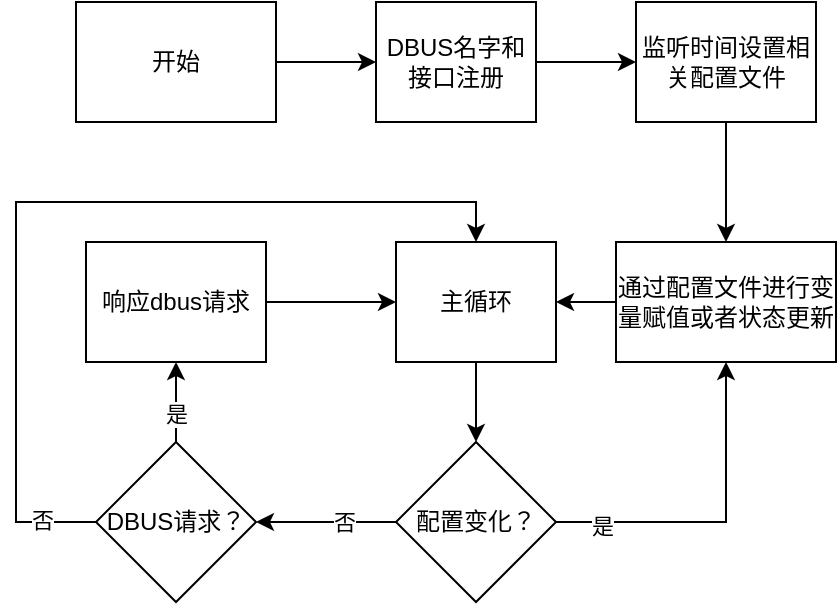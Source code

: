 <mxfile version="13.7.9" type="device" pages="4"><diagram id="Cf1OQeXGhnnuZFV1oUbG" name="总体设计"><mxGraphModel dx="981" dy="567" grid="1" gridSize="10" guides="1" tooltips="1" connect="1" arrows="1" fold="1" page="1" pageScale="1" pageWidth="827" pageHeight="1169" math="0" shadow="0"><root><mxCell id="rbDgEaX5nVCiwb664TXm-0"/><mxCell id="rbDgEaX5nVCiwb664TXm-1" parent="rbDgEaX5nVCiwb664TXm-0"/><mxCell id="rbDgEaX5nVCiwb664TXm-9" value="" style="edgeStyle=orthogonalEdgeStyle;rounded=0;orthogonalLoop=1;jettySize=auto;html=1;" edge="1" parent="rbDgEaX5nVCiwb664TXm-1" source="rbDgEaX5nVCiwb664TXm-2" target="rbDgEaX5nVCiwb664TXm-8"><mxGeometry relative="1" as="geometry"/></mxCell><mxCell id="rbDgEaX5nVCiwb664TXm-2" value="开始" style="rounded=0;whiteSpace=wrap;html=1;" vertex="1" parent="rbDgEaX5nVCiwb664TXm-1"><mxGeometry x="100" y="240" width="100" height="60" as="geometry"/></mxCell><mxCell id="rbDgEaX5nVCiwb664TXm-6" value="" style="edgeStyle=orthogonalEdgeStyle;rounded=0;orthogonalLoop=1;jettySize=auto;html=1;" edge="1" parent="rbDgEaX5nVCiwb664TXm-1" source="rbDgEaX5nVCiwb664TXm-3" target="rbDgEaX5nVCiwb664TXm-5"><mxGeometry relative="1" as="geometry"/></mxCell><mxCell id="rbDgEaX5nVCiwb664TXm-3" value="监听时间设置相关配置文件" style="whiteSpace=wrap;html=1;rounded=0;" vertex="1" parent="rbDgEaX5nVCiwb664TXm-1"><mxGeometry x="380" y="240" width="90" height="60" as="geometry"/></mxCell><mxCell id="rbDgEaX5nVCiwb664TXm-12" style="edgeStyle=orthogonalEdgeStyle;rounded=0;orthogonalLoop=1;jettySize=auto;html=1;entryX=1;entryY=0.5;entryDx=0;entryDy=0;" edge="1" parent="rbDgEaX5nVCiwb664TXm-1" source="rbDgEaX5nVCiwb664TXm-5" target="rbDgEaX5nVCiwb664TXm-11"><mxGeometry relative="1" as="geometry"/></mxCell><mxCell id="rbDgEaX5nVCiwb664TXm-5" value="通过配置文件进行变量赋值或者状态更新" style="whiteSpace=wrap;html=1;rounded=0;" vertex="1" parent="rbDgEaX5nVCiwb664TXm-1"><mxGeometry x="370" y="360" width="110" height="60" as="geometry"/></mxCell><mxCell id="rbDgEaX5nVCiwb664TXm-10" style="edgeStyle=orthogonalEdgeStyle;rounded=0;orthogonalLoop=1;jettySize=auto;html=1;entryX=0;entryY=0.5;entryDx=0;entryDy=0;" edge="1" parent="rbDgEaX5nVCiwb664TXm-1" source="rbDgEaX5nVCiwb664TXm-8" target="rbDgEaX5nVCiwb664TXm-3"><mxGeometry relative="1" as="geometry"/></mxCell><mxCell id="rbDgEaX5nVCiwb664TXm-8" value="DBUS名字和接口注册" style="whiteSpace=wrap;html=1;rounded=0;" vertex="1" parent="rbDgEaX5nVCiwb664TXm-1"><mxGeometry x="250" y="240" width="80" height="60" as="geometry"/></mxCell><mxCell id="rbDgEaX5nVCiwb664TXm-14" value="" style="edgeStyle=orthogonalEdgeStyle;rounded=0;orthogonalLoop=1;jettySize=auto;html=1;" edge="1" parent="rbDgEaX5nVCiwb664TXm-1" source="rbDgEaX5nVCiwb664TXm-11" target="rbDgEaX5nVCiwb664TXm-13"><mxGeometry relative="1" as="geometry"/></mxCell><mxCell id="rbDgEaX5nVCiwb664TXm-11" value="主循环" style="rounded=0;whiteSpace=wrap;html=1;" vertex="1" parent="rbDgEaX5nVCiwb664TXm-1"><mxGeometry x="260" y="360" width="80" height="60" as="geometry"/></mxCell><mxCell id="rbDgEaX5nVCiwb664TXm-15" style="edgeStyle=orthogonalEdgeStyle;rounded=0;orthogonalLoop=1;jettySize=auto;html=1;entryX=0.5;entryY=1;entryDx=0;entryDy=0;" edge="1" parent="rbDgEaX5nVCiwb664TXm-1" source="rbDgEaX5nVCiwb664TXm-13" target="rbDgEaX5nVCiwb664TXm-5"><mxGeometry relative="1" as="geometry"/></mxCell><mxCell id="rbDgEaX5nVCiwb664TXm-16" value="是" style="edgeLabel;html=1;align=center;verticalAlign=middle;resizable=0;points=[];" vertex="1" connectable="0" parent="rbDgEaX5nVCiwb664TXm-15"><mxGeometry x="-0.724" y="-2" relative="1" as="geometry"><mxPoint as="offset"/></mxGeometry></mxCell><mxCell id="rbDgEaX5nVCiwb664TXm-18" value="" style="edgeStyle=orthogonalEdgeStyle;rounded=0;orthogonalLoop=1;jettySize=auto;html=1;" edge="1" parent="rbDgEaX5nVCiwb664TXm-1" source="rbDgEaX5nVCiwb664TXm-13" target="rbDgEaX5nVCiwb664TXm-17"><mxGeometry relative="1" as="geometry"/></mxCell><mxCell id="rbDgEaX5nVCiwb664TXm-22" value="否" style="edgeLabel;html=1;align=center;verticalAlign=middle;resizable=0;points=[];" vertex="1" connectable="0" parent="rbDgEaX5nVCiwb664TXm-18"><mxGeometry x="-0.237" relative="1" as="geometry"><mxPoint as="offset"/></mxGeometry></mxCell><mxCell id="rbDgEaX5nVCiwb664TXm-13" value="配置变化？" style="rhombus;whiteSpace=wrap;html=1;rounded=0;" vertex="1" parent="rbDgEaX5nVCiwb664TXm-1"><mxGeometry x="260" y="460" width="80" height="80" as="geometry"/></mxCell><mxCell id="rbDgEaX5nVCiwb664TXm-20" value="" style="edgeStyle=orthogonalEdgeStyle;rounded=0;orthogonalLoop=1;jettySize=auto;html=1;" edge="1" parent="rbDgEaX5nVCiwb664TXm-1" source="rbDgEaX5nVCiwb664TXm-17" target="rbDgEaX5nVCiwb664TXm-19"><mxGeometry relative="1" as="geometry"/></mxCell><mxCell id="rbDgEaX5nVCiwb664TXm-23" value="是" style="edgeLabel;html=1;align=center;verticalAlign=middle;resizable=0;points=[];" vertex="1" connectable="0" parent="rbDgEaX5nVCiwb664TXm-20"><mxGeometry x="-0.267" relative="1" as="geometry"><mxPoint as="offset"/></mxGeometry></mxCell><mxCell id="8I7MQHr6i8fmYo_3hfUW-0" style="edgeStyle=orthogonalEdgeStyle;rounded=0;orthogonalLoop=1;jettySize=auto;html=1;entryX=0.5;entryY=0;entryDx=0;entryDy=0;" edge="1" parent="rbDgEaX5nVCiwb664TXm-1" source="rbDgEaX5nVCiwb664TXm-17" target="rbDgEaX5nVCiwb664TXm-11"><mxGeometry relative="1" as="geometry"><Array as="points"><mxPoint x="70" y="500"/><mxPoint x="70" y="340"/><mxPoint x="300" y="340"/></Array></mxGeometry></mxCell><mxCell id="8I7MQHr6i8fmYo_3hfUW-1" value="否" style="edgeLabel;html=1;align=center;verticalAlign=middle;resizable=0;points=[];" vertex="1" connectable="0" parent="8I7MQHr6i8fmYo_3hfUW-0"><mxGeometry x="-0.877" y="-1" relative="1" as="geometry"><mxPoint as="offset"/></mxGeometry></mxCell><mxCell id="rbDgEaX5nVCiwb664TXm-17" value="DBUS请求？" style="rhombus;whiteSpace=wrap;html=1;rounded=0;" vertex="1" parent="rbDgEaX5nVCiwb664TXm-1"><mxGeometry x="110" y="460" width="80" height="80" as="geometry"/></mxCell><mxCell id="rbDgEaX5nVCiwb664TXm-21" style="edgeStyle=orthogonalEdgeStyle;rounded=0;orthogonalLoop=1;jettySize=auto;html=1;entryX=0;entryY=0.5;entryDx=0;entryDy=0;" edge="1" parent="rbDgEaX5nVCiwb664TXm-1" source="rbDgEaX5nVCiwb664TXm-19" target="rbDgEaX5nVCiwb664TXm-11"><mxGeometry relative="1" as="geometry"/></mxCell><mxCell id="rbDgEaX5nVCiwb664TXm-19" value="响应dbus请求" style="whiteSpace=wrap;html=1;rounded=0;" vertex="1" parent="rbDgEaX5nVCiwb664TXm-1"><mxGeometry x="105" y="360" width="90" height="60" as="geometry"/></mxCell></root></mxGraphModel></diagram><diagram id="6NWzXVrSLb5uokwiU7Tn" name="时区设置"><mxGraphModel dx="981" dy="567" grid="1" gridSize="10" guides="1" tooltips="1" connect="1" arrows="1" fold="1" page="1" pageScale="1" pageWidth="827" pageHeight="1169" math="0" shadow="0"><root><mxCell id="GCLmhmd_dwYF0vUulWa2-0"/><mxCell id="GCLmhmd_dwYF0vUulWa2-1" parent="GCLmhmd_dwYF0vUulWa2-0"/><mxCell id="vCTMMl2yLfDMTXb6_Xgx-2" value="" style="edgeStyle=orthogonalEdgeStyle;rounded=0;orthogonalLoop=1;jettySize=auto;html=1;" edge="1" parent="GCLmhmd_dwYF0vUulWa2-1" source="vCTMMl2yLfDMTXb6_Xgx-0" target="vCTMMl2yLfDMTXb6_Xgx-1"><mxGeometry relative="1" as="geometry"/></mxCell><mxCell id="vCTMMl2yLfDMTXb6_Xgx-0" value="开始" style="rounded=0;whiteSpace=wrap;html=1;" vertex="1" parent="GCLmhmd_dwYF0vUulWa2-1"><mxGeometry x="169.97" y="270" width="80" height="60" as="geometry"/></mxCell><mxCell id="vCTMMl2yLfDMTXb6_Xgx-4" value="" style="edgeStyle=orthogonalEdgeStyle;rounded=0;orthogonalLoop=1;jettySize=auto;html=1;" edge="1" parent="GCLmhmd_dwYF0vUulWa2-1" source="vCTMMl2yLfDMTXb6_Xgx-1" target="vCTMMl2yLfDMTXb6_Xgx-3"><mxGeometry relative="1" as="geometry"/></mxCell><mxCell id="vCTMMl2yLfDMTXb6_Xgx-1" value="监控/etc/localtime变化" style="whiteSpace=wrap;html=1;rounded=0;" vertex="1" parent="GCLmhmd_dwYF0vUulWa2-1"><mxGeometry x="309.97" y="270" width="90" height="60" as="geometry"/></mxCell><mxCell id="vCTMMl2yLfDMTXb6_Xgx-6" value="" style="edgeStyle=orthogonalEdgeStyle;rounded=0;orthogonalLoop=1;jettySize=auto;html=1;" edge="1" parent="GCLmhmd_dwYF0vUulWa2-1" source="vCTMMl2yLfDMTXb6_Xgx-3" target="vCTMMl2yLfDMTXb6_Xgx-5"><mxGeometry relative="1" as="geometry"><Array as="points"><mxPoint x="511" y="350"/><mxPoint x="352" y="350"/></Array></mxGeometry></mxCell><mxCell id="vCTMMl2yLfDMTXb6_Xgx-3" value="通过/etc/localtime读取时区信息" style="whiteSpace=wrap;html=1;rounded=0;" vertex="1" parent="GCLmhmd_dwYF0vUulWa2-1"><mxGeometry x="460" y="270" width="102.5" height="60" as="geometry"/></mxCell><mxCell id="vCTMMl2yLfDMTXb6_Xgx-13" style="edgeStyle=orthogonalEdgeStyle;rounded=0;orthogonalLoop=1;jettySize=auto;html=1;" edge="1" parent="GCLmhmd_dwYF0vUulWa2-1" source="vCTMMl2yLfDMTXb6_Xgx-5" target="vCTMMl2yLfDMTXb6_Xgx-7"><mxGeometry relative="1" as="geometry"/></mxCell><mxCell id="vCTMMl2yLfDMTXb6_Xgx-5" value="主循环" style="whiteSpace=wrap;html=1;rounded=0;" vertex="1" parent="GCLmhmd_dwYF0vUulWa2-1"><mxGeometry x="309.97" y="380" width="85" height="60" as="geometry"/></mxCell><mxCell id="vCTMMl2yLfDMTXb6_Xgx-9" style="edgeStyle=orthogonalEdgeStyle;rounded=0;orthogonalLoop=1;jettySize=auto;html=1;entryX=0.5;entryY=1;entryDx=0;entryDy=0;" edge="1" parent="GCLmhmd_dwYF0vUulWa2-1" source="vCTMMl2yLfDMTXb6_Xgx-7" target="vCTMMl2yLfDMTXb6_Xgx-3"><mxGeometry relative="1" as="geometry"><mxPoint x="380" y="460" as="targetPoint"/></mxGeometry></mxCell><mxCell id="vCTMMl2yLfDMTXb6_Xgx-12" value="是" style="edgeLabel;html=1;align=center;verticalAlign=middle;resizable=0;points=[];" vertex="1" connectable="0" parent="vCTMMl2yLfDMTXb6_Xgx-9"><mxGeometry x="-0.721" y="1" relative="1" as="geometry"><mxPoint as="offset"/></mxGeometry></mxCell><mxCell id="vCTMMl2yLfDMTXb6_Xgx-15" value="" style="edgeStyle=orthogonalEdgeStyle;rounded=0;orthogonalLoop=1;jettySize=auto;html=1;" edge="1" parent="GCLmhmd_dwYF0vUulWa2-1" source="vCTMMl2yLfDMTXb6_Xgx-7" target="vCTMMl2yLfDMTXb6_Xgx-14"><mxGeometry relative="1" as="geometry"/></mxCell><mxCell id="vCTMMl2yLfDMTXb6_Xgx-20" value="否" style="edgeLabel;html=1;align=center;verticalAlign=middle;resizable=0;points=[];" vertex="1" connectable="0" parent="vCTMMl2yLfDMTXb6_Xgx-15"><mxGeometry x="0.329" relative="1" as="geometry"><mxPoint as="offset"/></mxGeometry></mxCell><mxCell id="vCTMMl2yLfDMTXb6_Xgx-7" value="/etc/localtime变化？" style="rhombus;whiteSpace=wrap;html=1;rounded=0;" vertex="1" parent="GCLmhmd_dwYF0vUulWa2-1"><mxGeometry x="471.25" y="370" width="80" height="80" as="geometry"/></mxCell><mxCell id="vCTMMl2yLfDMTXb6_Xgx-17" value="" style="edgeStyle=orthogonalEdgeStyle;rounded=0;orthogonalLoop=1;jettySize=auto;html=1;exitX=1;exitY=0.5;exitDx=0;exitDy=0;" edge="1" parent="GCLmhmd_dwYF0vUulWa2-1" source="vCTMMl2yLfDMTXb6_Xgx-14" target="vCTMMl2yLfDMTXb6_Xgx-16"><mxGeometry relative="1" as="geometry"><Array as="points"><mxPoint x="551" y="510"/><mxPoint x="590" y="510"/><mxPoint x="590" y="560"/><mxPoint x="210" y="560"/></Array></mxGeometry></mxCell><mxCell id="vCTMMl2yLfDMTXb6_Xgx-22" value="是" style="edgeLabel;html=1;align=center;verticalAlign=middle;resizable=0;points=[];" vertex="1" connectable="0" parent="vCTMMl2yLfDMTXb6_Xgx-17"><mxGeometry x="-0.931" relative="1" as="geometry"><mxPoint y="-1" as="offset"/></mxGeometry></mxCell><mxCell id="vCTMMl2yLfDMTXb6_Xgx-19" style="edgeStyle=orthogonalEdgeStyle;rounded=0;orthogonalLoop=1;jettySize=auto;html=1;entryX=0.55;entryY=1.014;entryDx=0;entryDy=0;entryPerimeter=0;" edge="1" parent="GCLmhmd_dwYF0vUulWa2-1" source="vCTMMl2yLfDMTXb6_Xgx-14" target="vCTMMl2yLfDMTXb6_Xgx-5"><mxGeometry relative="1" as="geometry"/></mxCell><mxCell id="vCTMMl2yLfDMTXb6_Xgx-21" value="否" style="edgeLabel;html=1;align=center;verticalAlign=middle;resizable=0;points=[];" vertex="1" connectable="0" parent="vCTMMl2yLfDMTXb6_Xgx-19"><mxGeometry x="-0.871" relative="1" as="geometry"><mxPoint y="1" as="offset"/></mxGeometry></mxCell><mxCell id="vCTMMl2yLfDMTXb6_Xgx-14" value="设置时区请求？" style="rhombus;whiteSpace=wrap;html=1;rounded=0;" vertex="1" parent="GCLmhmd_dwYF0vUulWa2-1"><mxGeometry x="471.25" y="474" width="80" height="80" as="geometry"/></mxCell><mxCell id="vCTMMl2yLfDMTXb6_Xgx-18" style="edgeStyle=orthogonalEdgeStyle;rounded=0;orthogonalLoop=1;jettySize=auto;html=1;entryX=0;entryY=0.5;entryDx=0;entryDy=0;" edge="1" parent="GCLmhmd_dwYF0vUulWa2-1" source="vCTMMl2yLfDMTXb6_Xgx-16" target="vCTMMl2yLfDMTXb6_Xgx-5"><mxGeometry relative="1" as="geometry"/></mxCell><mxCell id="vCTMMl2yLfDMTXb6_Xgx-16" value="修改/etc/localtime配置" style="whiteSpace=wrap;html=1;rounded=0;" vertex="1" parent="GCLmhmd_dwYF0vUulWa2-1"><mxGeometry x="159.35" y="380" width="101.25" height="60" as="geometry"/></mxCell></root></mxGraphModel></diagram><diagram id="Bx5oJ_JDjVuCs6K8ylOJ" name="自动同步"><mxGraphModel dx="981" dy="567" grid="1" gridSize="10" guides="1" tooltips="1" connect="1" arrows="1" fold="1" page="1" pageScale="1" pageWidth="827" pageHeight="1169" math="0" shadow="0"><root><mxCell id="0"/><mxCell id="1" parent="0"/><mxCell id="CUz1Kg7qdCsIHRf2_-Bs-3" value="" style="edgeStyle=orthogonalEdgeStyle;rounded=0;orthogonalLoop=1;jettySize=auto;html=1;" edge="1" parent="1" source="CUz1Kg7qdCsIHRf2_-Bs-1" target="CUz1Kg7qdCsIHRf2_-Bs-2"><mxGeometry relative="1" as="geometry"/></mxCell><mxCell id="CUz1Kg7qdCsIHRf2_-Bs-1" value="开始" style="rounded=0;whiteSpace=wrap;html=1;" vertex="1" parent="1"><mxGeometry x="90" y="320" width="70" height="60" as="geometry"/></mxCell><mxCell id="CUz1Kg7qdCsIHRf2_-Bs-20" style="edgeStyle=orthogonalEdgeStyle;rounded=0;orthogonalLoop=1;jettySize=auto;html=1;entryX=0;entryY=0.118;entryDx=0;entryDy=0;entryPerimeter=0;" edge="1" parent="1" source="CUz1Kg7qdCsIHRf2_-Bs-2" target="CUz1Kg7qdCsIHRf2_-Bs-15"><mxGeometry relative="1" as="geometry"/></mxCell><mxCell id="CUz1Kg7qdCsIHRf2_-Bs-22" value="第一次初始化" style="edgeLabel;html=1;align=center;verticalAlign=middle;resizable=0;points=[];" vertex="1" connectable="0" parent="CUz1Kg7qdCsIHRf2_-Bs-20"><mxGeometry x="-0.189" y="2" relative="1" as="geometry"><mxPoint as="offset"/></mxGeometry></mxCell><mxCell id="CUz1Kg7qdCsIHRf2_-Bs-2" value="监听ntp-units相关配置" style="whiteSpace=wrap;html=1;rounded=0;" vertex="1" parent="1"><mxGeometry x="235" y="320" width="75" height="60" as="geometry"/></mxCell><mxCell id="CUz1Kg7qdCsIHRf2_-Bs-14" value="" style="edgeStyle=orthogonalEdgeStyle;rounded=0;orthogonalLoop=1;jettySize=auto;html=1;" edge="1" parent="1" source="CUz1Kg7qdCsIHRf2_-Bs-11" target="CUz1Kg7qdCsIHRf2_-Bs-13"><mxGeometry relative="1" as="geometry"/></mxCell><mxCell id="CUz1Kg7qdCsIHRf2_-Bs-11" value="进入主循环" style="whiteSpace=wrap;html=1;rounded=0;" vertex="1" parent="1"><mxGeometry x="241.25" y="410" width="62.5" height="40" as="geometry"/></mxCell><mxCell id="CUz1Kg7qdCsIHRf2_-Bs-29" style="edgeStyle=orthogonalEdgeStyle;rounded=0;orthogonalLoop=1;jettySize=auto;html=1;" edge="1" parent="1" source="CUz1Kg7qdCsIHRf2_-Bs-13" target="CUz1Kg7qdCsIHRf2_-Bs-15"><mxGeometry relative="1" as="geometry"><Array as="points"><mxPoint x="410" y="530"/><mxPoint x="410" y="530"/></Array></mxGeometry></mxCell><mxCell id="CUz1Kg7qdCsIHRf2_-Bs-33" value="是" style="edgeLabel;html=1;align=center;verticalAlign=middle;resizable=0;points=[];" vertex="1" connectable="0" parent="CUz1Kg7qdCsIHRf2_-Bs-29"><mxGeometry x="-0.819" relative="1" as="geometry"><mxPoint as="offset"/></mxGeometry></mxCell><mxCell id="CUz1Kg7qdCsIHRf2_-Bs-34" value="重新初始化" style="edgeLabel;html=1;align=center;verticalAlign=middle;resizable=0;points=[];" vertex="1" connectable="0" parent="CUz1Kg7qdCsIHRf2_-Bs-29"><mxGeometry x="0.314" y="31" relative="1" as="geometry"><mxPoint x="-31" y="30" as="offset"/></mxGeometry></mxCell><mxCell id="CUz1Kg7qdCsIHRf2_-Bs-36" value="" style="edgeStyle=orthogonalEdgeStyle;rounded=0;orthogonalLoop=1;jettySize=auto;html=1;" edge="1" parent="1" source="CUz1Kg7qdCsIHRf2_-Bs-13" target="CUz1Kg7qdCsIHRf2_-Bs-35"><mxGeometry relative="1" as="geometry"/></mxCell><mxCell id="CUz1Kg7qdCsIHRf2_-Bs-45" value="否" style="edgeLabel;html=1;align=center;verticalAlign=middle;resizable=0;points=[];" vertex="1" connectable="0" parent="CUz1Kg7qdCsIHRf2_-Bs-36"><mxGeometry x="-0.685" y="1" relative="1" as="geometry"><mxPoint as="offset"/></mxGeometry></mxCell><mxCell id="CUz1Kg7qdCsIHRf2_-Bs-13" value="ntp-units配置变化" style="rhombus;whiteSpace=wrap;html=1;rounded=0;" vertex="1" parent="1"><mxGeometry x="232.5" y="490" width="80" height="80" as="geometry"/></mxCell><mxCell id="CUz1Kg7qdCsIHRf2_-Bs-18" value="" style="group" vertex="1" connectable="0" parent="1"><mxGeometry x="460" y="320" width="140" height="254" as="geometry"/></mxCell><mxCell id="CUz1Kg7qdCsIHRf2_-Bs-15" value="" style="rounded=0;whiteSpace=wrap;html=1;" vertex="1" parent="CUz1Kg7qdCsIHRf2_-Bs-18"><mxGeometry x="1" width="140" height="254" as="geometry"/></mxCell><mxCell id="CUz1Kg7qdCsIHRf2_-Bs-4" value="调用systemd的LoadUnit加载所有ntp服务，返回成功则放入ntp队列" style="whiteSpace=wrap;html=1;rounded=0;" vertex="1" parent="CUz1Kg7qdCsIHRf2_-Bs-18"><mxGeometry x="10" y="40" width="120" height="60" as="geometry"/></mxCell><mxCell id="CUz1Kg7qdCsIHRf2_-Bs-7" value="只开启队列中第一个ntp服务，其它关闭" style="whiteSpace=wrap;html=1;rounded=0;" vertex="1" parent="CUz1Kg7qdCsIHRf2_-Bs-18"><mxGeometry x="10" y="120" width="120" height="40" as="geometry"/></mxCell><mxCell id="CUz1Kg7qdCsIHRf2_-Bs-8" value="" style="edgeStyle=orthogonalEdgeStyle;rounded=0;orthogonalLoop=1;jettySize=auto;html=1;" edge="1" parent="CUz1Kg7qdCsIHRf2_-Bs-18" source="CUz1Kg7qdCsIHRf2_-Bs-4" target="CUz1Kg7qdCsIHRf2_-Bs-7"><mxGeometry relative="1" as="geometry"/></mxCell><mxCell id="CUz1Kg7qdCsIHRf2_-Bs-9" value="通过dbus监听第一个ntp服务状态变化" style="whiteSpace=wrap;html=1;rounded=0;" vertex="1" parent="CUz1Kg7qdCsIHRf2_-Bs-18"><mxGeometry x="10" y="180" width="120" height="60" as="geometry"/></mxCell><mxCell id="CUz1Kg7qdCsIHRf2_-Bs-10" value="" style="edgeStyle=orthogonalEdgeStyle;rounded=0;orthogonalLoop=1;jettySize=auto;html=1;" edge="1" parent="CUz1Kg7qdCsIHRf2_-Bs-18" source="CUz1Kg7qdCsIHRf2_-Bs-7" target="CUz1Kg7qdCsIHRf2_-Bs-9"><mxGeometry relative="1" as="geometry"/></mxCell><mxCell id="CUz1Kg7qdCsIHRf2_-Bs-17" value="ntp-units初始化" style="text;html=1;strokeColor=none;fillColor=none;align=center;verticalAlign=middle;whiteSpace=wrap;rounded=0;" vertex="1" parent="CUz1Kg7qdCsIHRf2_-Bs-18"><mxGeometry x="20" y="10" width="100" height="20" as="geometry"/></mxCell><mxCell id="CUz1Kg7qdCsIHRf2_-Bs-21" style="edgeStyle=orthogonalEdgeStyle;rounded=0;orthogonalLoop=1;jettySize=auto;html=1;entryX=1;entryY=0.5;entryDx=0;entryDy=0;" edge="1" parent="1" source="CUz1Kg7qdCsIHRf2_-Bs-15" target="CUz1Kg7qdCsIHRf2_-Bs-11"><mxGeometry relative="1" as="geometry"><Array as="points"><mxPoint x="370" y="430"/><mxPoint x="370" y="430"/></Array></mxGeometry></mxCell><mxCell id="CUz1Kg7qdCsIHRf2_-Bs-32" value="初始化返回" style="edgeLabel;html=1;align=center;verticalAlign=middle;resizable=0;points=[];" vertex="1" connectable="0" parent="CUz1Kg7qdCsIHRf2_-Bs-21"><mxGeometry x="0.157" y="3" relative="1" as="geometry"><mxPoint x="4" y="-3" as="offset"/></mxGeometry></mxCell><mxCell id="CUz1Kg7qdCsIHRf2_-Bs-40" value="" style="edgeStyle=orthogonalEdgeStyle;rounded=0;orthogonalLoop=1;jettySize=auto;html=1;" edge="1" parent="1" source="CUz1Kg7qdCsIHRf2_-Bs-35" target="CUz1Kg7qdCsIHRf2_-Bs-39"><mxGeometry relative="1" as="geometry"/></mxCell><mxCell id="CUz1Kg7qdCsIHRf2_-Bs-44" value="是" style="edgeLabel;html=1;align=center;verticalAlign=middle;resizable=0;points=[];" vertex="1" connectable="0" parent="CUz1Kg7qdCsIHRf2_-Bs-40"><mxGeometry x="-0.697" relative="1" as="geometry"><mxPoint as="offset"/></mxGeometry></mxCell><mxCell id="CUz1Kg7qdCsIHRf2_-Bs-46" style="edgeStyle=orthogonalEdgeStyle;rounded=0;orthogonalLoop=1;jettySize=auto;html=1;entryX=0.5;entryY=0;entryDx=0;entryDy=0;" edge="1" parent="1" source="CUz1Kg7qdCsIHRf2_-Bs-35" target="CUz1Kg7qdCsIHRf2_-Bs-11"><mxGeometry relative="1" as="geometry"><Array as="points"><mxPoint x="90" y="530"/><mxPoint x="90" y="390"/><mxPoint x="273" y="390"/></Array></mxGeometry></mxCell><mxCell id="CUz1Kg7qdCsIHRf2_-Bs-47" value="否" style="edgeLabel;html=1;align=center;verticalAlign=middle;resizable=0;points=[];" vertex="1" connectable="0" parent="CUz1Kg7qdCsIHRf2_-Bs-46"><mxGeometry x="-0.661" relative="1" as="geometry"><mxPoint as="offset"/></mxGeometry></mxCell><mxCell id="CUz1Kg7qdCsIHRf2_-Bs-35" value="第一个ntp服务状态变化" style="rhombus;whiteSpace=wrap;html=1;rounded=0;" vertex="1" parent="1"><mxGeometry x="110" y="490" width="80" height="80" as="geometry"/></mxCell><mxCell id="CUz1Kg7qdCsIHRf2_-Bs-43" style="edgeStyle=orthogonalEdgeStyle;rounded=0;orthogonalLoop=1;jettySize=auto;html=1;entryX=0;entryY=0.5;entryDx=0;entryDy=0;" edge="1" parent="1" source="CUz1Kg7qdCsIHRf2_-Bs-39" target="CUz1Kg7qdCsIHRf2_-Bs-11"><mxGeometry relative="1" as="geometry"/></mxCell><mxCell id="CUz1Kg7qdCsIHRf2_-Bs-39" value="设置自动同步开启或关闭" style="whiteSpace=wrap;html=1;rounded=0;" vertex="1" parent="1"><mxGeometry x="112.5" y="410" width="75" height="40" as="geometry"/></mxCell></root></mxGraphModel></diagram><diagram id="HumOsLSNT5q8T217ZRrJ" name="硬件时钟同步"><mxGraphModel dx="677" dy="391" grid="1" gridSize="10" guides="1" tooltips="1" connect="1" arrows="1" fold="1" page="1" pageScale="1" pageWidth="827" pageHeight="1169" math="0" shadow="0"><root><mxCell id="n30SIT2P4LmItJh_VhTj-0"/><mxCell id="n30SIT2P4LmItJh_VhTj-1" parent="n30SIT2P4LmItJh_VhTj-0"/><mxCell id="n30SIT2P4LmItJh_VhTj-4" value="" style="edgeStyle=orthogonalEdgeStyle;rounded=0;orthogonalLoop=1;jettySize=auto;html=1;" edge="1" parent="n30SIT2P4LmItJh_VhTj-1" source="n30SIT2P4LmItJh_VhTj-2" target="n30SIT2P4LmItJh_VhTj-3"><mxGeometry relative="1" as="geometry"/></mxCell><mxCell id="n30SIT2P4LmItJh_VhTj-2" value="开始" style="rounded=0;whiteSpace=wrap;html=1;" vertex="1" parent="n30SIT2P4LmItJh_VhTj-1"><mxGeometry x="70" y="270" width="80" height="60" as="geometry"/></mxCell><mxCell id="n30SIT2P4LmItJh_VhTj-6" value="" style="edgeStyle=orthogonalEdgeStyle;rounded=0;orthogonalLoop=1;jettySize=auto;html=1;" edge="1" parent="n30SIT2P4LmItJh_VhTj-1" source="n30SIT2P4LmItJh_VhTj-3" target="n30SIT2P4LmItJh_VhTj-5"><mxGeometry relative="1" as="geometry"/></mxCell><mxCell id="n30SIT2P4LmItJh_VhTj-3" value="监听/etc/adjtime文件" style="whiteSpace=wrap;html=1;rounded=0;" vertex="1" parent="n30SIT2P4LmItJh_VhTj-1"><mxGeometry x="210" y="270" width="120" height="60" as="geometry"/></mxCell><mxCell id="n30SIT2P4LmItJh_VhTj-8" style="edgeStyle=orthogonalEdgeStyle;rounded=0;orthogonalLoop=1;jettySize=auto;html=1;exitX=0;exitY=0.5;exitDx=0;exitDy=0;entryX=1;entryY=0.5;entryDx=0;entryDy=0;" edge="1" parent="n30SIT2P4LmItJh_VhTj-1" source="n30SIT2P4LmItJh_VhTj-5" target="n30SIT2P4LmItJh_VhTj-7"><mxGeometry relative="1" as="geometry"/></mxCell><mxCell id="n30SIT2P4LmItJh_VhTj-5" value="读取/etc/adjtime文件更新rtc相关变量" style="whiteSpace=wrap;html=1;rounded=0;" vertex="1" parent="n30SIT2P4LmItJh_VhTj-1"><mxGeometry x="360" y="390" width="120" height="60" as="geometry"/></mxCell><mxCell id="n30SIT2P4LmItJh_VhTj-10" value="" style="edgeStyle=orthogonalEdgeStyle;rounded=0;orthogonalLoop=1;jettySize=auto;html=1;" edge="1" parent="n30SIT2P4LmItJh_VhTj-1" source="n30SIT2P4LmItJh_VhTj-7" target="n30SIT2P4LmItJh_VhTj-9"><mxGeometry relative="1" as="geometry"/></mxCell><mxCell id="n30SIT2P4LmItJh_VhTj-7" value="主循环" style="rounded=0;whiteSpace=wrap;html=1;" vertex="1" parent="n30SIT2P4LmItJh_VhTj-1"><mxGeometry x="220" y="390" width="100" height="60" as="geometry"/></mxCell><mxCell id="n30SIT2P4LmItJh_VhTj-13" style="edgeStyle=orthogonalEdgeStyle;rounded=0;orthogonalLoop=1;jettySize=auto;html=1;entryX=0.5;entryY=1;entryDx=0;entryDy=0;" edge="1" parent="n30SIT2P4LmItJh_VhTj-1" source="n30SIT2P4LmItJh_VhTj-9" target="n30SIT2P4LmItJh_VhTj-5"><mxGeometry relative="1" as="geometry"/></mxCell><mxCell id="n30SIT2P4LmItJh_VhTj-14" value="是" style="edgeLabel;html=1;align=center;verticalAlign=middle;resizable=0;points=[];" vertex="1" connectable="0" parent="n30SIT2P4LmItJh_VhTj-13"><mxGeometry x="-0.789" y="2" relative="1" as="geometry"><mxPoint as="offset"/></mxGeometry></mxCell><mxCell id="n30SIT2P4LmItJh_VhTj-16" value="" style="edgeStyle=orthogonalEdgeStyle;rounded=0;orthogonalLoop=1;jettySize=auto;html=1;" edge="1" parent="n30SIT2P4LmItJh_VhTj-1" source="n30SIT2P4LmItJh_VhTj-9" target="n30SIT2P4LmItJh_VhTj-15"><mxGeometry relative="1" as="geometry"/></mxCell><mxCell id="n30SIT2P4LmItJh_VhTj-20" value="否" style="edgeLabel;html=1;align=center;verticalAlign=middle;resizable=0;points=[];" vertex="1" connectable="0" parent="n30SIT2P4LmItJh_VhTj-16"><mxGeometry x="-0.306" relative="1" as="geometry"><mxPoint as="offset"/></mxGeometry></mxCell><mxCell id="n30SIT2P4LmItJh_VhTj-9" value="/etc/adjtime文件变化" style="rhombus;whiteSpace=wrap;html=1;rounded=0;" vertex="1" parent="n30SIT2P4LmItJh_VhTj-1"><mxGeometry x="220" y="490" width="100" height="80" as="geometry"/></mxCell><mxCell id="n30SIT2P4LmItJh_VhTj-18" value="" style="edgeStyle=orthogonalEdgeStyle;rounded=0;orthogonalLoop=1;jettySize=auto;html=1;" edge="1" parent="n30SIT2P4LmItJh_VhTj-1" source="n30SIT2P4LmItJh_VhTj-15" target="n30SIT2P4LmItJh_VhTj-17"><mxGeometry relative="1" as="geometry"><Array as="points"><mxPoint x="110" y="470"/><mxPoint x="110" y="470"/></Array></mxGeometry></mxCell><mxCell id="n30SIT2P4LmItJh_VhTj-21" value="是" style="edgeLabel;html=1;align=center;verticalAlign=middle;resizable=0;points=[];" vertex="1" connectable="0" parent="n30SIT2P4LmItJh_VhTj-18"><mxGeometry x="-0.322" y="1" relative="1" as="geometry"><mxPoint as="offset"/></mxGeometry></mxCell><mxCell id="n30SIT2P4LmItJh_VhTj-22" style="edgeStyle=orthogonalEdgeStyle;rounded=0;orthogonalLoop=1;jettySize=auto;html=1;entryX=0.5;entryY=0;entryDx=0;entryDy=0;" edge="1" parent="n30SIT2P4LmItJh_VhTj-1" source="n30SIT2P4LmItJh_VhTj-15" target="n30SIT2P4LmItJh_VhTj-7"><mxGeometry relative="1" as="geometry"><Array as="points"><mxPoint x="50" y="530"/><mxPoint x="50" y="370"/><mxPoint x="270" y="370"/></Array></mxGeometry></mxCell><mxCell id="n30SIT2P4LmItJh_VhTj-23" value="否" style="edgeLabel;html=1;align=center;verticalAlign=middle;resizable=0;points=[];" vertex="1" connectable="0" parent="n30SIT2P4LmItJh_VhTj-22"><mxGeometry x="-0.759" y="1" relative="1" as="geometry"><mxPoint as="offset"/></mxGeometry></mxCell><mxCell id="n30SIT2P4LmItJh_VhTj-15" value="设置硬件同步请求" style="rhombus;whiteSpace=wrap;html=1;rounded=0;" vertex="1" parent="n30SIT2P4LmItJh_VhTj-1"><mxGeometry x="60" y="490" width="100" height="80" as="geometry"/></mxCell><mxCell id="n30SIT2P4LmItJh_VhTj-19" style="edgeStyle=orthogonalEdgeStyle;rounded=0;orthogonalLoop=1;jettySize=auto;html=1;entryX=0;entryY=0.5;entryDx=0;entryDy=0;" edge="1" parent="n30SIT2P4LmItJh_VhTj-1" source="n30SIT2P4LmItJh_VhTj-17" target="n30SIT2P4LmItJh_VhTj-7"><mxGeometry relative="1" as="geometry"/></mxCell><mxCell id="n30SIT2P4LmItJh_VhTj-17" value="执行hwclock命令" style="whiteSpace=wrap;html=1;rounded=0;" vertex="1" parent="n30SIT2P4LmItJh_VhTj-1"><mxGeometry x="60" y="390" width="100" height="60" as="geometry"/></mxCell></root></mxGraphModel></diagram></mxfile>